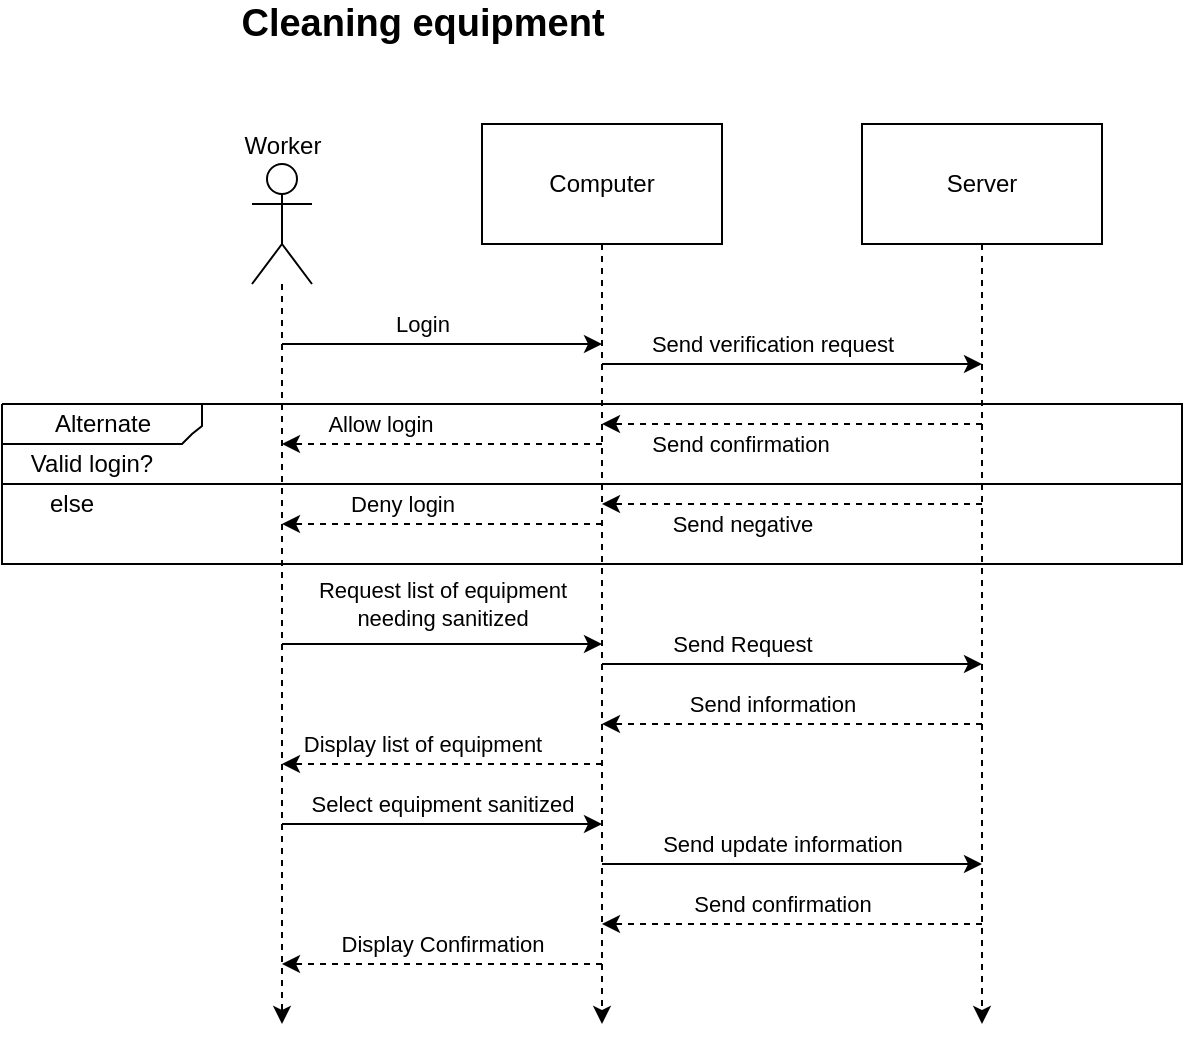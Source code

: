 <mxfile version="13.10.6" type="device"><diagram id="8PZbBx8dHQcx5fi6eouC" name="Page-1"><mxGraphModel dx="711" dy="714" grid="1" gridSize="10" guides="1" tooltips="1" connect="1" arrows="1" fold="1" page="1" pageScale="1" pageWidth="850" pageHeight="1100" math="0" shadow="0"><root><mxCell id="0"/><mxCell id="1" parent="0"/><mxCell id="MR69ZCAnBIijEnFN8qlh-1" value="" style="edgeStyle=orthogonalEdgeStyle;rounded=0;orthogonalLoop=1;jettySize=auto;html=1;dashed=1;" parent="1" source="MR69ZCAnBIijEnFN8qlh-2" edge="1"><mxGeometry relative="1" as="geometry"><mxPoint x="180" y="540" as="targetPoint"/><Array as="points"><mxPoint x="180" y="210"/><mxPoint x="180" y="210"/></Array></mxGeometry></mxCell><mxCell id="MR69ZCAnBIijEnFN8qlh-2" value="Worker" style="shape=umlActor;verticalLabelPosition=top;verticalAlign=bottom;html=1;outlineConnect=0;labelPosition=center;align=center;" parent="1" vertex="1"><mxGeometry x="165" y="110" width="30" height="60" as="geometry"/></mxCell><mxCell id="MR69ZCAnBIijEnFN8qlh-3" style="edgeStyle=orthogonalEdgeStyle;rounded=0;orthogonalLoop=1;jettySize=auto;html=1;exitX=0.5;exitY=1;exitDx=0;exitDy=0;dashed=1;" parent="1" source="MR69ZCAnBIijEnFN8qlh-4" edge="1"><mxGeometry relative="1" as="geometry"><mxPoint x="340" y="540" as="targetPoint"/></mxGeometry></mxCell><mxCell id="MR69ZCAnBIijEnFN8qlh-4" value="Computer" style="rounded=0;whiteSpace=wrap;html=1;" parent="1" vertex="1"><mxGeometry x="280" y="90" width="120" height="60" as="geometry"/></mxCell><mxCell id="MR69ZCAnBIijEnFN8qlh-5" style="edgeStyle=orthogonalEdgeStyle;rounded=0;orthogonalLoop=1;jettySize=auto;html=1;exitX=0.5;exitY=1;exitDx=0;exitDy=0;dashed=1;" parent="1" source="MR69ZCAnBIijEnFN8qlh-6" edge="1"><mxGeometry relative="1" as="geometry"><mxPoint x="530" y="540" as="targetPoint"/></mxGeometry></mxCell><mxCell id="MR69ZCAnBIijEnFN8qlh-6" value="Server" style="rounded=0;whiteSpace=wrap;html=1;" parent="1" vertex="1"><mxGeometry x="470" y="90" width="120" height="60" as="geometry"/></mxCell><mxCell id="MR69ZCAnBIijEnFN8qlh-15" value="" style="endArrow=classic;html=1;labelPosition=center;verticalLabelPosition=top;align=center;verticalAlign=bottom;" parent="1" edge="1"><mxGeometry width="50" height="50" relative="1" as="geometry"><mxPoint x="180" y="200" as="sourcePoint"/><mxPoint x="340" y="200" as="targetPoint"/></mxGeometry></mxCell><mxCell id="obs1jTBmMy6jLoO0Higi-1" value="Login" style="edgeLabel;html=1;align=center;verticalAlign=middle;resizable=0;points=[];" parent="MR69ZCAnBIijEnFN8qlh-15" vertex="1" connectable="0"><mxGeometry x="-0.138" y="3" relative="1" as="geometry"><mxPoint x="1" y="-7" as="offset"/></mxGeometry></mxCell><mxCell id="obs1jTBmMy6jLoO0Higi-2" value="&lt;b&gt;&lt;font style=&quot;font-size: 19px&quot;&gt;Cleaning equipment&lt;/font&gt;&lt;/b&gt;" style="text;html=1;align=center;verticalAlign=middle;resizable=0;points=[];autosize=1;" parent="1" vertex="1"><mxGeometry x="150" y="30" width="200" height="20" as="geometry"/></mxCell><mxCell id="obs1jTBmMy6jLoO0Higi-3" value="" style="endArrow=classic;html=1;" parent="1" edge="1"><mxGeometry width="50" height="50" relative="1" as="geometry"><mxPoint x="340" y="210" as="sourcePoint"/><mxPoint x="530" y="210" as="targetPoint"/></mxGeometry></mxCell><mxCell id="obs1jTBmMy6jLoO0Higi-4" value="Send verification request" style="edgeLabel;html=1;align=center;verticalAlign=middle;resizable=0;points=[];" parent="obs1jTBmMy6jLoO0Higi-3" vertex="1" connectable="0"><mxGeometry x="-0.179" relative="1" as="geometry"><mxPoint x="7" y="-10" as="offset"/></mxGeometry></mxCell><mxCell id="ZlHp5WTOdUTXuxA5Eh9R-1" value="" style="swimlane;html=1;childLayout=stackLayout;resizeParent=1;resizeParentMax=0;horizontal=1;startSize=0;horizontalStack=0;" parent="1" vertex="1"><mxGeometry x="40" y="230" width="590" height="80" as="geometry"/></mxCell><mxCell id="ZlHp5WTOdUTXuxA5Eh9R-2" value="" style="swimlane;html=1;startSize=0;horizontal=0;" parent="ZlHp5WTOdUTXuxA5Eh9R-1" vertex="1"><mxGeometry width="590" height="40" as="geometry"/></mxCell><mxCell id="ZlHp5WTOdUTXuxA5Eh9R-3" value="Alternate" style="verticalLabelPosition=middle;verticalAlign=middle;html=1;shape=mxgraph.basic.polygon;polyCoords=[[0.25,0],[1,0],[1,0.55],[0.95,0.75],[0.9,1],[0.25,1],[0,1],[0,0.25]];polyline=1;fillColor=none;labelPosition=center;align=center;" parent="ZlHp5WTOdUTXuxA5Eh9R-2" vertex="1"><mxGeometry width="100" height="20" as="geometry"/></mxCell><mxCell id="ZlHp5WTOdUTXuxA5Eh9R-4" value="Valid login?" style="text;html=1;strokeColor=none;fillColor=none;align=center;verticalAlign=middle;whiteSpace=wrap;rounded=0;" parent="ZlHp5WTOdUTXuxA5Eh9R-2" vertex="1"><mxGeometry x="10" y="20" width="70" height="20" as="geometry"/></mxCell><mxCell id="ZlHp5WTOdUTXuxA5Eh9R-13" value="" style="endArrow=classic;html=1;dashed=1;" parent="ZlHp5WTOdUTXuxA5Eh9R-2" edge="1"><mxGeometry width="50" height="50" relative="1" as="geometry"><mxPoint x="300" y="20" as="sourcePoint"/><mxPoint x="140" y="20" as="targetPoint"/><Array as="points"><mxPoint x="220" y="20"/></Array></mxGeometry></mxCell><mxCell id="ZlHp5WTOdUTXuxA5Eh9R-18" value="Allow login" style="edgeLabel;html=1;align=center;verticalAlign=middle;resizable=0;points=[];" parent="ZlHp5WTOdUTXuxA5Eh9R-13" vertex="1" connectable="0"><mxGeometry x="0.388" y="-1" relative="1" as="geometry"><mxPoint y="-9" as="offset"/></mxGeometry></mxCell><mxCell id="ZlHp5WTOdUTXuxA5Eh9R-5" value="" style="swimlane;html=1;startSize=0;horizontal=0;" parent="ZlHp5WTOdUTXuxA5Eh9R-1" vertex="1"><mxGeometry y="40" width="590" height="40" as="geometry"/></mxCell><mxCell id="ZlHp5WTOdUTXuxA5Eh9R-6" value="else" style="text;html=1;strokeColor=none;fillColor=none;align=center;verticalAlign=middle;whiteSpace=wrap;rounded=0;" parent="ZlHp5WTOdUTXuxA5Eh9R-5" vertex="1"><mxGeometry x="15" y="-2.132e-14" width="40" height="20" as="geometry"/></mxCell><mxCell id="ZlHp5WTOdUTXuxA5Eh9R-11" value="" style="endArrow=classic;html=1;dashed=1;" parent="1" edge="1"><mxGeometry width="50" height="50" relative="1" as="geometry"><mxPoint x="530" y="240" as="sourcePoint"/><mxPoint x="340" y="240" as="targetPoint"/></mxGeometry></mxCell><mxCell id="ZlHp5WTOdUTXuxA5Eh9R-17" value="Send confirmation" style="edgeLabel;html=1;align=center;verticalAlign=middle;resizable=0;points=[];" parent="ZlHp5WTOdUTXuxA5Eh9R-11" vertex="1" connectable="0"><mxGeometry x="0.274" y="-3" relative="1" as="geometry"><mxPoint y="13" as="offset"/></mxGeometry></mxCell><mxCell id="ZlHp5WTOdUTXuxA5Eh9R-12" value="" style="endArrow=classic;html=1;dashed=1;" parent="1" edge="1"><mxGeometry width="50" height="50" relative="1" as="geometry"><mxPoint x="530" y="280" as="sourcePoint"/><mxPoint x="340" y="280" as="targetPoint"/><Array as="points"/></mxGeometry></mxCell><mxCell id="ZlHp5WTOdUTXuxA5Eh9R-19" value="Send negative" style="edgeLabel;html=1;align=center;verticalAlign=middle;resizable=0;points=[];" parent="ZlHp5WTOdUTXuxA5Eh9R-12" vertex="1" connectable="0"><mxGeometry x="0.263" relative="1" as="geometry"><mxPoint y="10" as="offset"/></mxGeometry></mxCell><mxCell id="ZlHp5WTOdUTXuxA5Eh9R-14" value="" style="endArrow=classic;html=1;dashed=1;" parent="1" edge="1"><mxGeometry width="50" height="50" relative="1" as="geometry"><mxPoint x="340" y="290" as="sourcePoint"/><mxPoint x="180" y="290" as="targetPoint"/></mxGeometry></mxCell><mxCell id="ZlHp5WTOdUTXuxA5Eh9R-20" value="Deny login" style="edgeLabel;html=1;align=center;verticalAlign=middle;resizable=0;points=[];" parent="ZlHp5WTOdUTXuxA5Eh9R-14" vertex="1" connectable="0"><mxGeometry x="0.25" relative="1" as="geometry"><mxPoint y="-10" as="offset"/></mxGeometry></mxCell><mxCell id="ZlHp5WTOdUTXuxA5Eh9R-21" value="" style="endArrow=classic;html=1;" parent="1" edge="1"><mxGeometry width="50" height="50" relative="1" as="geometry"><mxPoint x="180" y="350" as="sourcePoint"/><mxPoint x="340" y="350" as="targetPoint"/><Array as="points"><mxPoint x="260" y="350"/></Array></mxGeometry></mxCell><mxCell id="ZlHp5WTOdUTXuxA5Eh9R-22" value="Request list of equipment &lt;br&gt;needing sanitized" style="edgeLabel;html=1;align=center;verticalAlign=middle;resizable=0;points=[];" parent="ZlHp5WTOdUTXuxA5Eh9R-21" vertex="1" connectable="0"><mxGeometry x="-0.125" y="-3" relative="1" as="geometry"><mxPoint x="10" y="-23" as="offset"/></mxGeometry></mxCell><mxCell id="ZlHp5WTOdUTXuxA5Eh9R-23" value="" style="endArrow=classic;html=1;" parent="1" edge="1"><mxGeometry width="50" height="50" relative="1" as="geometry"><mxPoint x="340" y="360" as="sourcePoint"/><mxPoint x="530" y="360" as="targetPoint"/></mxGeometry></mxCell><mxCell id="ZlHp5WTOdUTXuxA5Eh9R-25" value="Send Request" style="edgeLabel;html=1;align=center;verticalAlign=middle;resizable=0;points=[];" parent="ZlHp5WTOdUTXuxA5Eh9R-23" vertex="1" connectable="0"><mxGeometry x="-0.442" relative="1" as="geometry"><mxPoint x="17" y="-10" as="offset"/></mxGeometry></mxCell><mxCell id="ZlHp5WTOdUTXuxA5Eh9R-26" value="" style="endArrow=classic;html=1;dashed=1;" parent="1" edge="1"><mxGeometry width="50" height="50" relative="1" as="geometry"><mxPoint x="530" y="390" as="sourcePoint"/><mxPoint x="340" y="390" as="targetPoint"/></mxGeometry></mxCell><mxCell id="ZlHp5WTOdUTXuxA5Eh9R-27" value="Send information" style="edgeLabel;html=1;align=center;verticalAlign=middle;resizable=0;points=[];" parent="ZlHp5WTOdUTXuxA5Eh9R-26" vertex="1" connectable="0"><mxGeometry x="0.232" y="-2" relative="1" as="geometry"><mxPoint x="12" y="-8" as="offset"/></mxGeometry></mxCell><mxCell id="ZlHp5WTOdUTXuxA5Eh9R-28" value="" style="endArrow=classic;html=1;dashed=1;" parent="1" edge="1"><mxGeometry width="50" height="50" relative="1" as="geometry"><mxPoint x="340" y="410" as="sourcePoint"/><mxPoint x="180" y="410" as="targetPoint"/></mxGeometry></mxCell><mxCell id="ZlHp5WTOdUTXuxA5Eh9R-29" value="Display list of equipment" style="edgeLabel;html=1;align=center;verticalAlign=middle;resizable=0;points=[];" parent="ZlHp5WTOdUTXuxA5Eh9R-28" vertex="1" connectable="0"><mxGeometry x="0.325" y="-2" relative="1" as="geometry"><mxPoint x="16" y="-8" as="offset"/></mxGeometry></mxCell><mxCell id="ZlHp5WTOdUTXuxA5Eh9R-30" value="" style="endArrow=classic;html=1;" parent="1" edge="1"><mxGeometry width="50" height="50" relative="1" as="geometry"><mxPoint x="180" y="440" as="sourcePoint"/><mxPoint x="340" y="440" as="targetPoint"/></mxGeometry></mxCell><mxCell id="ZlHp5WTOdUTXuxA5Eh9R-34" value="Select equipment sanitized" style="edgeLabel;html=1;align=center;verticalAlign=middle;resizable=0;points=[];" parent="ZlHp5WTOdUTXuxA5Eh9R-30" vertex="1" connectable="0"><mxGeometry x="-0.275" y="-2" relative="1" as="geometry"><mxPoint x="22" y="-12" as="offset"/></mxGeometry></mxCell><mxCell id="ZlHp5WTOdUTXuxA5Eh9R-31" value="" style="endArrow=classic;html=1;" parent="1" edge="1"><mxGeometry width="50" height="50" relative="1" as="geometry"><mxPoint x="340" y="460" as="sourcePoint"/><mxPoint x="530" y="460" as="targetPoint"/></mxGeometry></mxCell><mxCell id="ZlHp5WTOdUTXuxA5Eh9R-35" value="Send update information" style="edgeLabel;html=1;align=center;verticalAlign=middle;resizable=0;points=[];" parent="ZlHp5WTOdUTXuxA5Eh9R-31" vertex="1" connectable="0"><mxGeometry x="-0.316" y="3" relative="1" as="geometry"><mxPoint x="25" y="-7" as="offset"/></mxGeometry></mxCell><mxCell id="BOZ6t2KSCBOFO79M5iyg-1" value="" style="endArrow=classic;html=1;dashed=1;" edge="1" parent="1"><mxGeometry width="50" height="50" relative="1" as="geometry"><mxPoint x="530" y="490" as="sourcePoint"/><mxPoint x="340" y="490" as="targetPoint"/><Array as="points"><mxPoint x="430" y="490"/></Array></mxGeometry></mxCell><mxCell id="BOZ6t2KSCBOFO79M5iyg-3" value="Send confirmation" style="edgeLabel;html=1;align=center;verticalAlign=middle;resizable=0;points=[];" vertex="1" connectable="0" parent="BOZ6t2KSCBOFO79M5iyg-1"><mxGeometry x="0.242" y="2" relative="1" as="geometry"><mxPoint x="18" y="-12" as="offset"/></mxGeometry></mxCell><mxCell id="BOZ6t2KSCBOFO79M5iyg-2" value="" style="endArrow=classic;html=1;dashed=1;" edge="1" parent="1"><mxGeometry width="50" height="50" relative="1" as="geometry"><mxPoint x="340" y="510" as="sourcePoint"/><mxPoint x="180" y="510" as="targetPoint"/></mxGeometry></mxCell><mxCell id="BOZ6t2KSCBOFO79M5iyg-4" value="Display Confirmation" style="edgeLabel;html=1;align=center;verticalAlign=middle;resizable=0;points=[];" vertex="1" connectable="0" parent="BOZ6t2KSCBOFO79M5iyg-2"><mxGeometry x="0.15" y="-2" relative="1" as="geometry"><mxPoint x="12" y="-8" as="offset"/></mxGeometry></mxCell></root></mxGraphModel></diagram></mxfile>